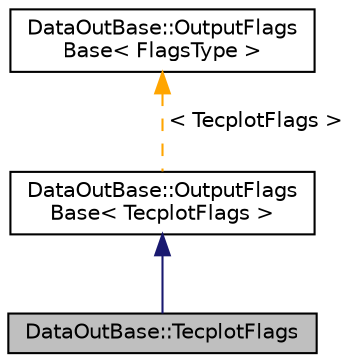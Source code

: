 digraph "DataOutBase::TecplotFlags"
{
 // LATEX_PDF_SIZE
  edge [fontname="Helvetica",fontsize="10",labelfontname="Helvetica",labelfontsize="10"];
  node [fontname="Helvetica",fontsize="10",shape=record];
  Node1 [label="DataOutBase::TecplotFlags",height=0.2,width=0.4,color="black", fillcolor="grey75", style="filled", fontcolor="black",tooltip=" "];
  Node2 -> Node1 [dir="back",color="midnightblue",fontsize="10",style="solid",fontname="Helvetica"];
  Node2 [label="DataOutBase::OutputFlags\lBase\< TecplotFlags \>",height=0.2,width=0.4,color="black", fillcolor="white", style="filled",URL="$structDataOutBase_1_1OutputFlagsBase.html",tooltip=" "];
  Node3 -> Node2 [dir="back",color="orange",fontsize="10",style="dashed",label=" \< TecplotFlags \>" ,fontname="Helvetica"];
  Node3 [label="DataOutBase::OutputFlags\lBase\< FlagsType \>",height=0.2,width=0.4,color="black", fillcolor="white", style="filled",URL="$structDataOutBase_1_1OutputFlagsBase.html",tooltip=" "];
}
